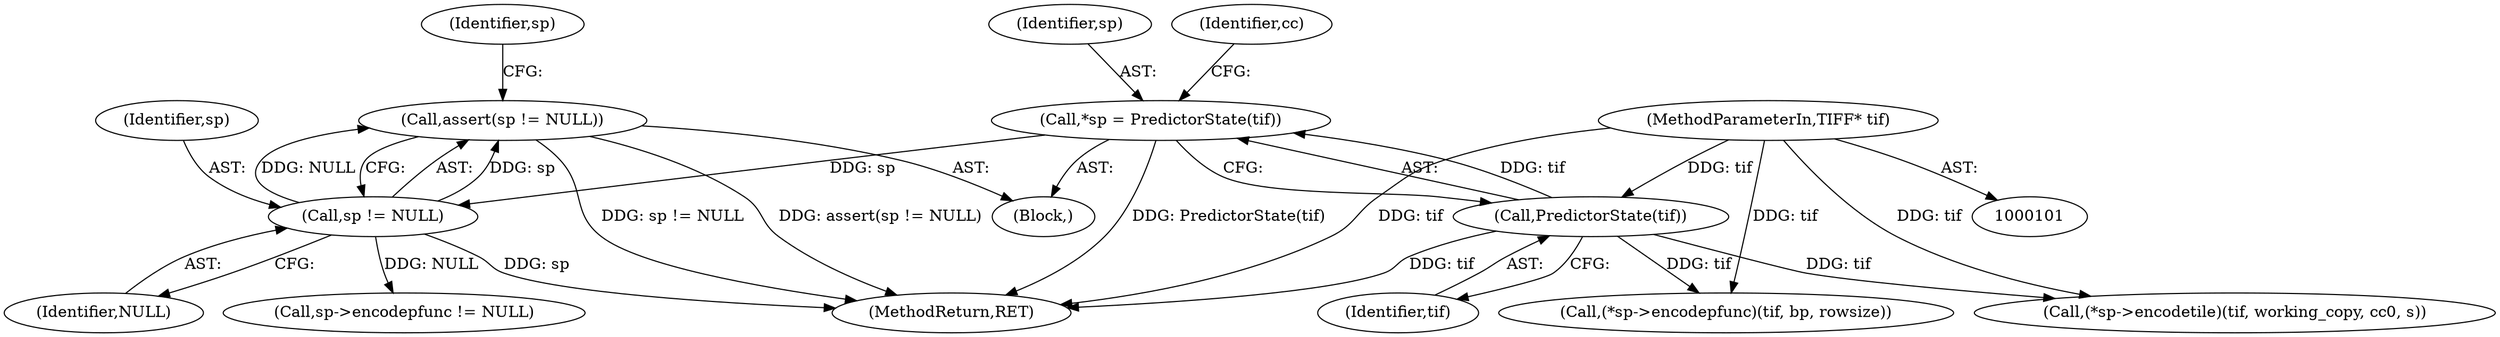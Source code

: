 digraph "0_libtiff_3ca657a8793dd011bf869695d72ad31c779c3cc1_2@API" {
"1000124" [label="(Call,assert(sp != NULL))"];
"1000125" [label="(Call,sp != NULL)"];
"1000112" [label="(Call,*sp = PredictorState(tif))"];
"1000114" [label="(Call,PredictorState(tif))"];
"1000102" [label="(MethodParameterIn,TIFF* tif)"];
"1000131" [label="(Identifier,sp)"];
"1000197" [label="(Call,(*sp->encodepfunc)(tif, bp, rowsize))"];
"1000209" [label="(Call,(*sp->encodetile)(tif, working_copy, cc0, s))"];
"1000119" [label="(Identifier,cc)"];
"1000218" [label="(MethodReturn,RET)"];
"1000112" [label="(Call,*sp = PredictorState(tif))"];
"1000129" [label="(Call,sp->encodepfunc != NULL)"];
"1000114" [label="(Call,PredictorState(tif))"];
"1000126" [label="(Identifier,sp)"];
"1000102" [label="(MethodParameterIn,TIFF* tif)"];
"1000127" [label="(Identifier,NULL)"];
"1000115" [label="(Identifier,tif)"];
"1000113" [label="(Identifier,sp)"];
"1000125" [label="(Call,sp != NULL)"];
"1000106" [label="(Block,)"];
"1000124" [label="(Call,assert(sp != NULL))"];
"1000124" -> "1000106"  [label="AST: "];
"1000124" -> "1000125"  [label="CFG: "];
"1000125" -> "1000124"  [label="AST: "];
"1000131" -> "1000124"  [label="CFG: "];
"1000124" -> "1000218"  [label="DDG: sp != NULL"];
"1000124" -> "1000218"  [label="DDG: assert(sp != NULL)"];
"1000125" -> "1000124"  [label="DDG: sp"];
"1000125" -> "1000124"  [label="DDG: NULL"];
"1000125" -> "1000127"  [label="CFG: "];
"1000126" -> "1000125"  [label="AST: "];
"1000127" -> "1000125"  [label="AST: "];
"1000125" -> "1000218"  [label="DDG: sp"];
"1000112" -> "1000125"  [label="DDG: sp"];
"1000125" -> "1000129"  [label="DDG: NULL"];
"1000112" -> "1000106"  [label="AST: "];
"1000112" -> "1000114"  [label="CFG: "];
"1000113" -> "1000112"  [label="AST: "];
"1000114" -> "1000112"  [label="AST: "];
"1000119" -> "1000112"  [label="CFG: "];
"1000112" -> "1000218"  [label="DDG: PredictorState(tif)"];
"1000114" -> "1000112"  [label="DDG: tif"];
"1000114" -> "1000115"  [label="CFG: "];
"1000115" -> "1000114"  [label="AST: "];
"1000114" -> "1000218"  [label="DDG: tif"];
"1000102" -> "1000114"  [label="DDG: tif"];
"1000114" -> "1000197"  [label="DDG: tif"];
"1000114" -> "1000209"  [label="DDG: tif"];
"1000102" -> "1000101"  [label="AST: "];
"1000102" -> "1000218"  [label="DDG: tif"];
"1000102" -> "1000197"  [label="DDG: tif"];
"1000102" -> "1000209"  [label="DDG: tif"];
}
